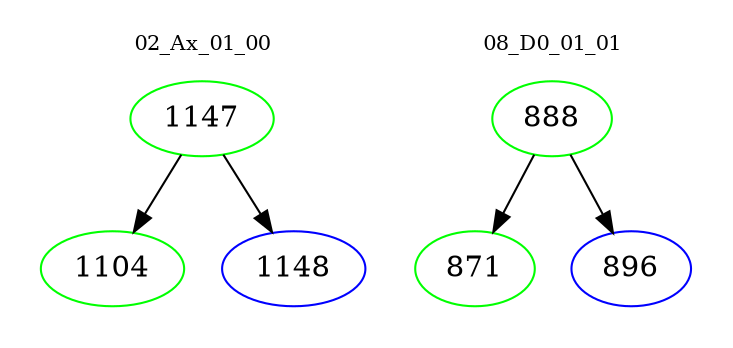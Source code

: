 digraph{
subgraph cluster_0 {
color = white
label = "02_Ax_01_00";
fontsize=10;
T0_1147 [label="1147", color="green"]
T0_1147 -> T0_1104 [color="black"]
T0_1104 [label="1104", color="green"]
T0_1147 -> T0_1148 [color="black"]
T0_1148 [label="1148", color="blue"]
}
subgraph cluster_1 {
color = white
label = "08_D0_01_01";
fontsize=10;
T1_888 [label="888", color="green"]
T1_888 -> T1_871 [color="black"]
T1_871 [label="871", color="green"]
T1_888 -> T1_896 [color="black"]
T1_896 [label="896", color="blue"]
}
}
